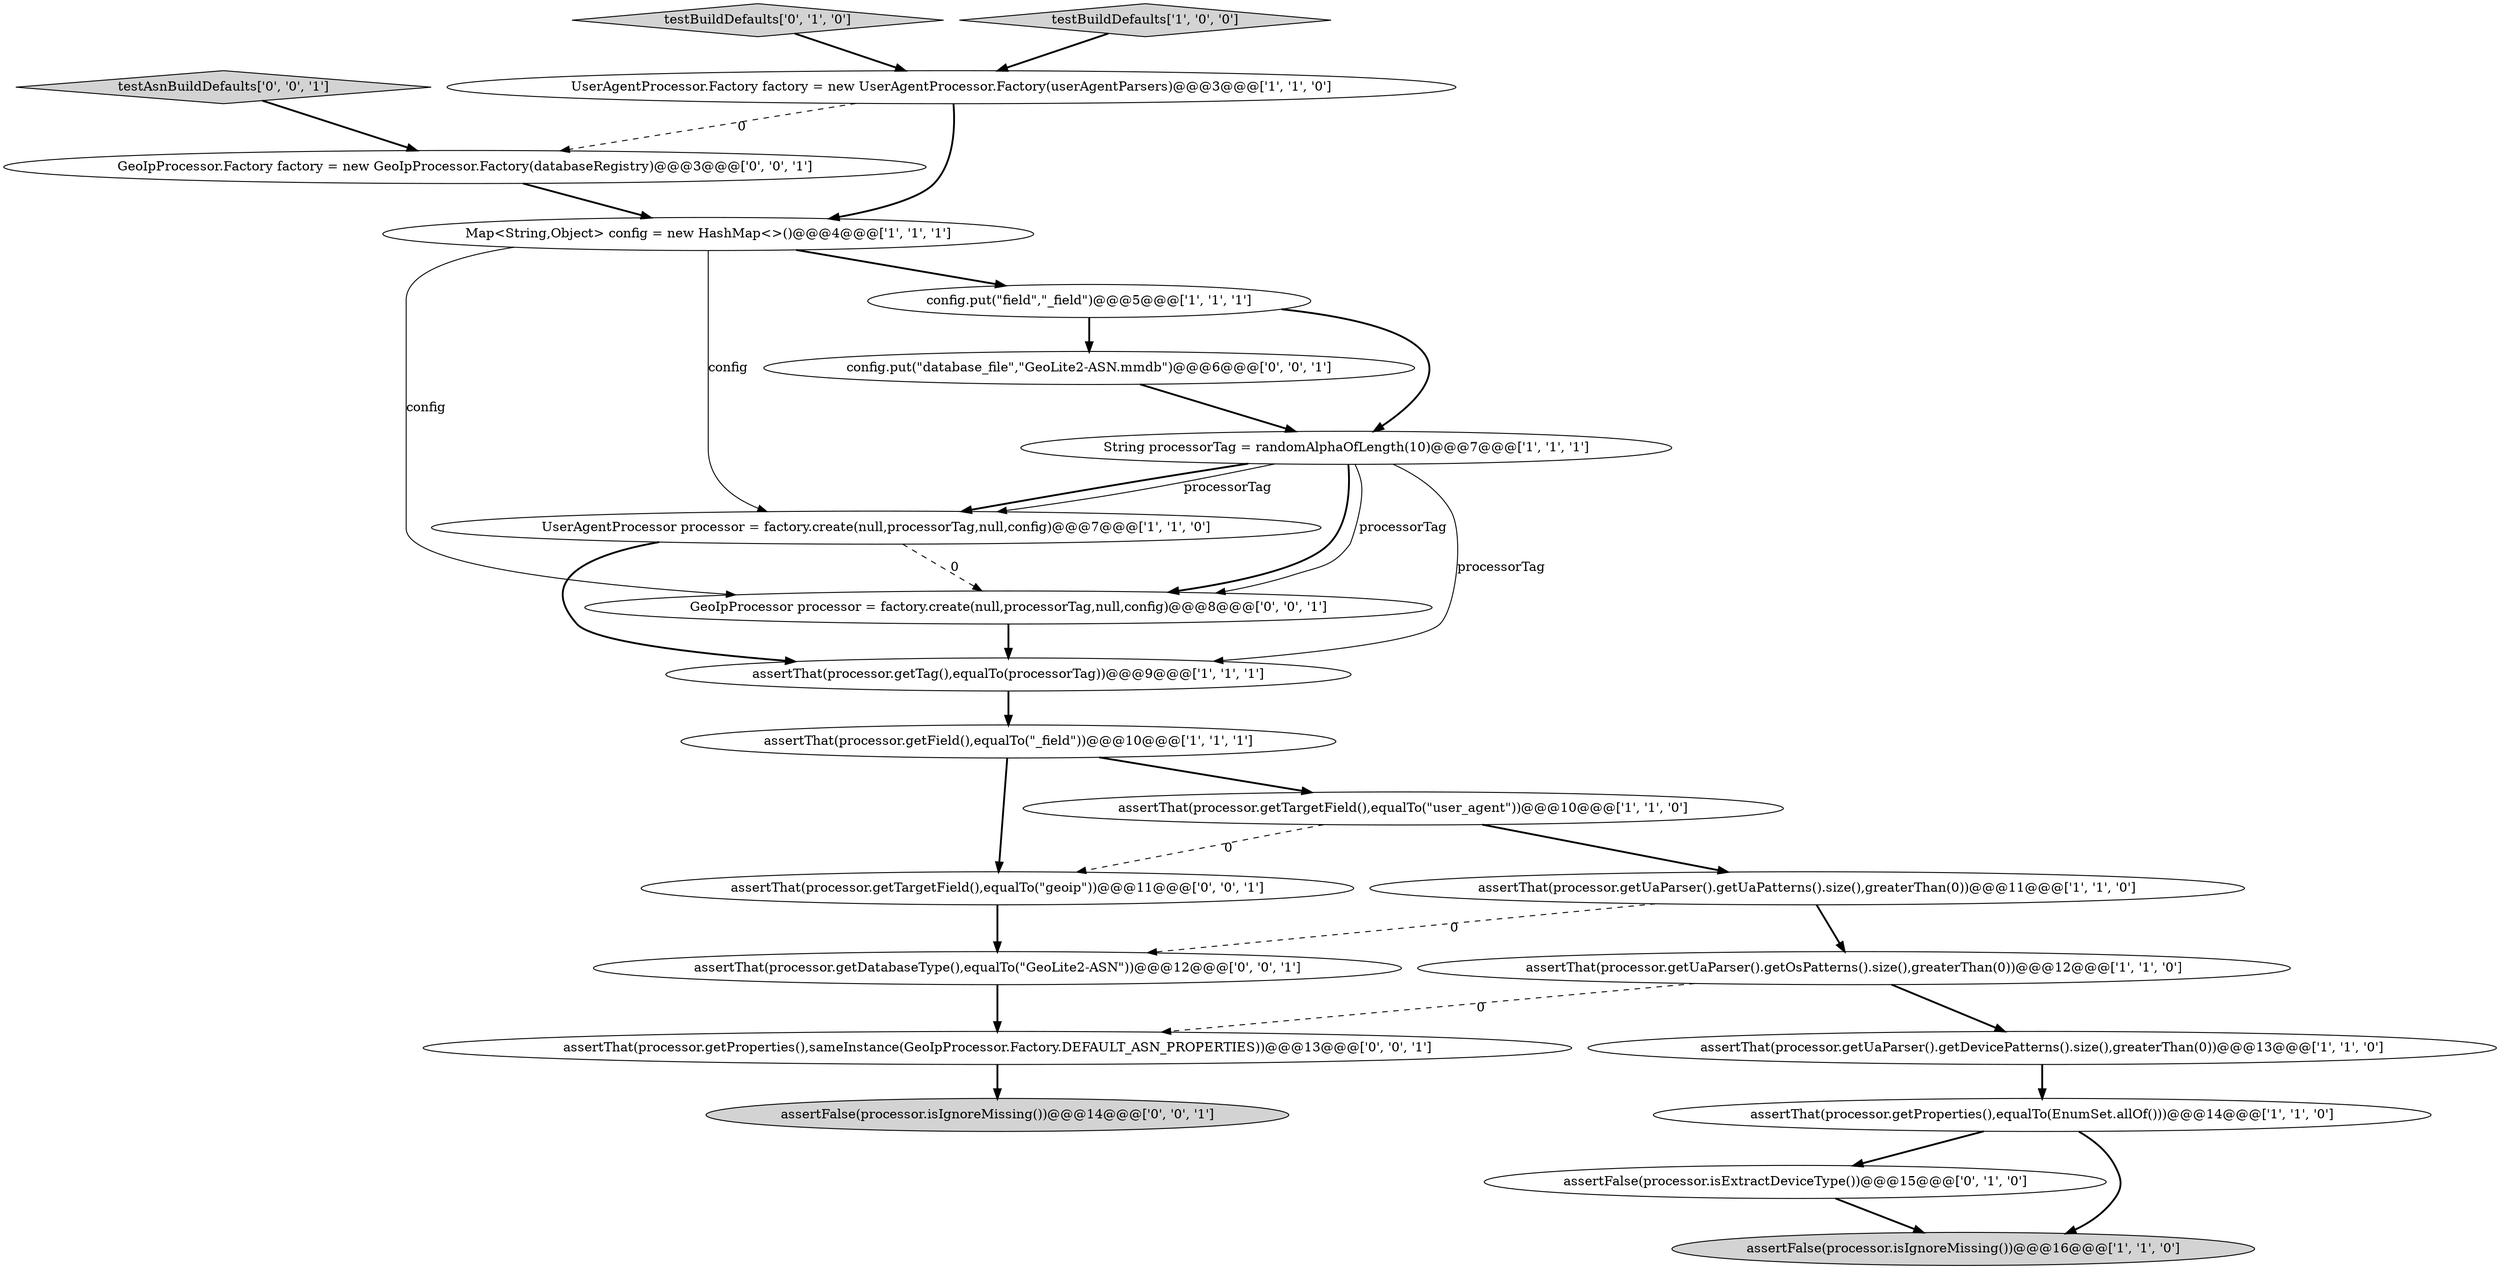 digraph {
14 [style = filled, label = "assertFalse(processor.isExtractDeviceType())@@@15@@@['0', '1', '0']", fillcolor = white, shape = ellipse image = "AAA1AAABBB2BBB"];
16 [style = filled, label = "assertThat(processor.getTargetField(),equalTo(\"geoip\"))@@@11@@@['0', '0', '1']", fillcolor = white, shape = ellipse image = "AAA0AAABBB3BBB"];
19 [style = filled, label = "GeoIpProcessor processor = factory.create(null,processorTag,null,config)@@@8@@@['0', '0', '1']", fillcolor = white, shape = ellipse image = "AAA0AAABBB3BBB"];
2 [style = filled, label = "assertThat(processor.getUaParser().getOsPatterns().size(),greaterThan(0))@@@12@@@['1', '1', '0']", fillcolor = white, shape = ellipse image = "AAA0AAABBB1BBB"];
18 [style = filled, label = "config.put(\"database_file\",\"GeoLite2-ASN.mmdb\")@@@6@@@['0', '0', '1']", fillcolor = white, shape = ellipse image = "AAA0AAABBB3BBB"];
4 [style = filled, label = "assertThat(processor.getProperties(),equalTo(EnumSet.allOf()))@@@14@@@['1', '1', '0']", fillcolor = white, shape = ellipse image = "AAA0AAABBB1BBB"];
3 [style = filled, label = "UserAgentProcessor processor = factory.create(null,processorTag,null,config)@@@7@@@['1', '1', '0']", fillcolor = white, shape = ellipse image = "AAA0AAABBB1BBB"];
15 [style = filled, label = "testBuildDefaults['0', '1', '0']", fillcolor = lightgray, shape = diamond image = "AAA0AAABBB2BBB"];
12 [style = filled, label = "config.put(\"field\",\"_field\")@@@5@@@['1', '1', '1']", fillcolor = white, shape = ellipse image = "AAA0AAABBB1BBB"];
7 [style = filled, label = "assertThat(processor.getTag(),equalTo(processorTag))@@@9@@@['1', '1', '1']", fillcolor = white, shape = ellipse image = "AAA0AAABBB1BBB"];
11 [style = filled, label = "String processorTag = randomAlphaOfLength(10)@@@7@@@['1', '1', '1']", fillcolor = white, shape = ellipse image = "AAA0AAABBB1BBB"];
20 [style = filled, label = "testAsnBuildDefaults['0', '0', '1']", fillcolor = lightgray, shape = diamond image = "AAA0AAABBB3BBB"];
17 [style = filled, label = "assertThat(processor.getProperties(),sameInstance(GeoIpProcessor.Factory.DEFAULT_ASN_PROPERTIES))@@@13@@@['0', '0', '1']", fillcolor = white, shape = ellipse image = "AAA0AAABBB3BBB"];
10 [style = filled, label = "assertThat(processor.getUaParser().getDevicePatterns().size(),greaterThan(0))@@@13@@@['1', '1', '0']", fillcolor = white, shape = ellipse image = "AAA0AAABBB1BBB"];
5 [style = filled, label = "assertFalse(processor.isIgnoreMissing())@@@16@@@['1', '1', '0']", fillcolor = lightgray, shape = ellipse image = "AAA0AAABBB1BBB"];
21 [style = filled, label = "GeoIpProcessor.Factory factory = new GeoIpProcessor.Factory(databaseRegistry)@@@3@@@['0', '0', '1']", fillcolor = white, shape = ellipse image = "AAA0AAABBB3BBB"];
6 [style = filled, label = "Map<String,Object> config = new HashMap<>()@@@4@@@['1', '1', '1']", fillcolor = white, shape = ellipse image = "AAA0AAABBB1BBB"];
1 [style = filled, label = "assertThat(processor.getField(),equalTo(\"_field\"))@@@10@@@['1', '1', '1']", fillcolor = white, shape = ellipse image = "AAA0AAABBB1BBB"];
0 [style = filled, label = "UserAgentProcessor.Factory factory = new UserAgentProcessor.Factory(userAgentParsers)@@@3@@@['1', '1', '0']", fillcolor = white, shape = ellipse image = "AAA0AAABBB1BBB"];
23 [style = filled, label = "assertThat(processor.getDatabaseType(),equalTo(\"GeoLite2-ASN\"))@@@12@@@['0', '0', '1']", fillcolor = white, shape = ellipse image = "AAA0AAABBB3BBB"];
13 [style = filled, label = "assertThat(processor.getTargetField(),equalTo(\"user_agent\"))@@@10@@@['1', '1', '0']", fillcolor = white, shape = ellipse image = "AAA0AAABBB1BBB"];
8 [style = filled, label = "testBuildDefaults['1', '0', '0']", fillcolor = lightgray, shape = diamond image = "AAA0AAABBB1BBB"];
9 [style = filled, label = "assertThat(processor.getUaParser().getUaPatterns().size(),greaterThan(0))@@@11@@@['1', '1', '0']", fillcolor = white, shape = ellipse image = "AAA0AAABBB1BBB"];
22 [style = filled, label = "assertFalse(processor.isIgnoreMissing())@@@14@@@['0', '0', '1']", fillcolor = lightgray, shape = ellipse image = "AAA0AAABBB3BBB"];
0->6 [style = bold, label=""];
14->5 [style = bold, label=""];
3->19 [style = dashed, label="0"];
11->3 [style = bold, label=""];
11->7 [style = solid, label="processorTag"];
8->0 [style = bold, label=""];
0->21 [style = dashed, label="0"];
2->17 [style = dashed, label="0"];
4->5 [style = bold, label=""];
9->2 [style = bold, label=""];
13->16 [style = dashed, label="0"];
2->10 [style = bold, label=""];
6->19 [style = solid, label="config"];
3->7 [style = bold, label=""];
6->3 [style = solid, label="config"];
11->3 [style = solid, label="processorTag"];
20->21 [style = bold, label=""];
15->0 [style = bold, label=""];
16->23 [style = bold, label=""];
10->4 [style = bold, label=""];
11->19 [style = bold, label=""];
12->18 [style = bold, label=""];
6->12 [style = bold, label=""];
4->14 [style = bold, label=""];
9->23 [style = dashed, label="0"];
12->11 [style = bold, label=""];
17->22 [style = bold, label=""];
11->19 [style = solid, label="processorTag"];
7->1 [style = bold, label=""];
13->9 [style = bold, label=""];
19->7 [style = bold, label=""];
1->16 [style = bold, label=""];
23->17 [style = bold, label=""];
21->6 [style = bold, label=""];
18->11 [style = bold, label=""];
1->13 [style = bold, label=""];
}
